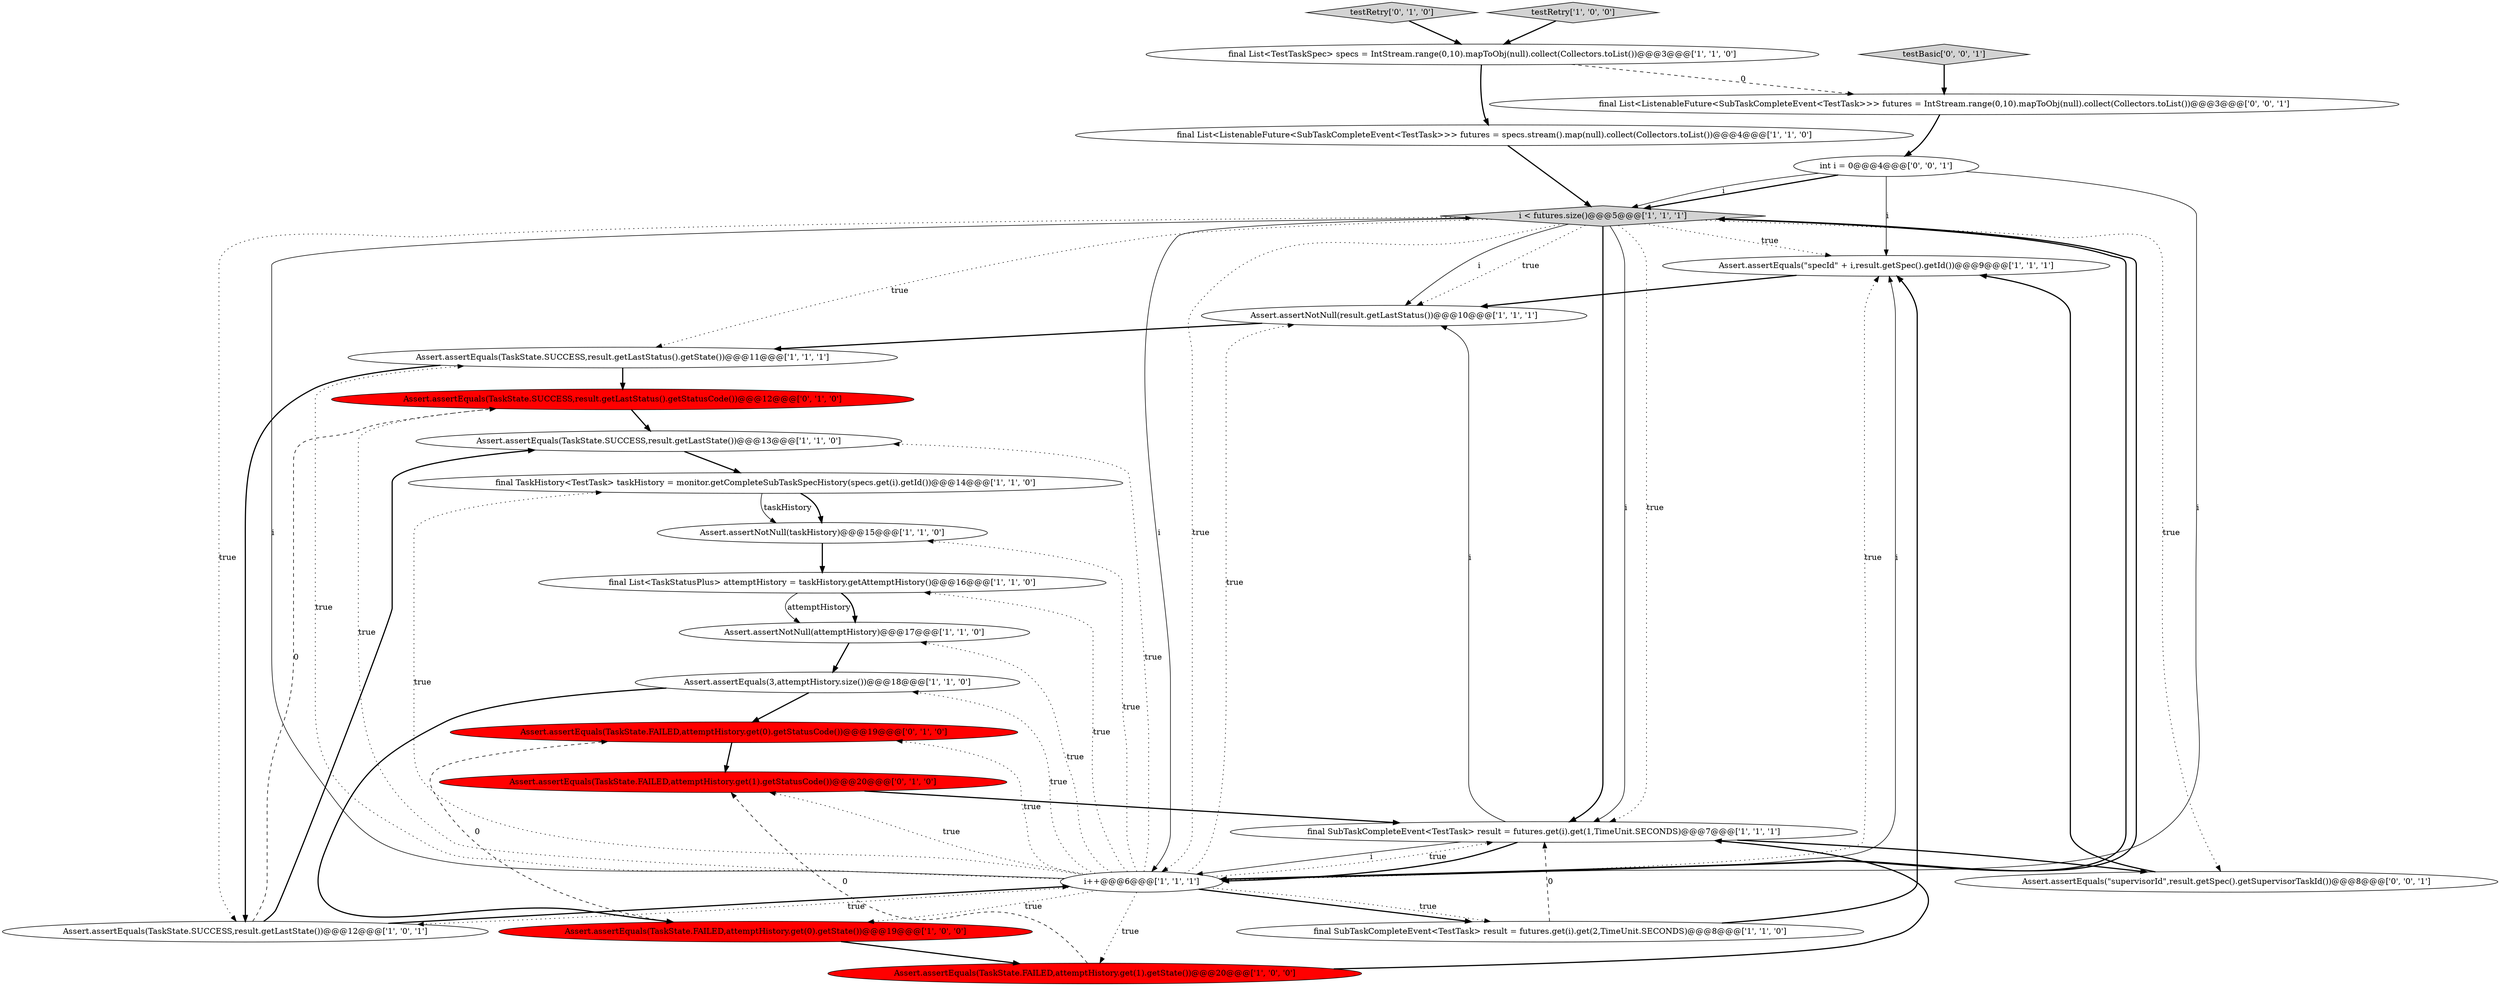 digraph {
20 [style = filled, label = "testRetry['0', '1', '0']", fillcolor = lightgray, shape = diamond image = "AAA0AAABBB2BBB"];
5 [style = filled, label = "final TaskHistory<TestTask> taskHistory = monitor.getCompleteSubTaskSpecHistory(specs.get(i).getId())@@@14@@@['1', '1', '0']", fillcolor = white, shape = ellipse image = "AAA0AAABBB1BBB"];
22 [style = filled, label = "Assert.assertEquals(TaskState.SUCCESS,result.getLastStatus().getStatusCode())@@@12@@@['0', '1', '0']", fillcolor = red, shape = ellipse image = "AAA1AAABBB2BBB"];
21 [style = filled, label = "Assert.assertEquals(TaskState.FAILED,attemptHistory.get(0).getStatusCode())@@@19@@@['0', '1', '0']", fillcolor = red, shape = ellipse image = "AAA1AAABBB2BBB"];
8 [style = filled, label = "final List<TestTaskSpec> specs = IntStream.range(0,10).mapToObj(null).collect(Collectors.toList())@@@3@@@['1', '1', '0']", fillcolor = white, shape = ellipse image = "AAA0AAABBB1BBB"];
14 [style = filled, label = "final SubTaskCompleteEvent<TestTask> result = futures.get(i).get(2,TimeUnit.SECONDS)@@@8@@@['1', '1', '0']", fillcolor = white, shape = ellipse image = "AAA0AAABBB1BBB"];
15 [style = filled, label = "final List<ListenableFuture<SubTaskCompleteEvent<TestTask>>> futures = specs.stream().map(null).collect(Collectors.toList())@@@4@@@['1', '1', '0']", fillcolor = white, shape = ellipse image = "AAA0AAABBB1BBB"];
4 [style = filled, label = "Assert.assertEquals(TaskState.FAILED,attemptHistory.get(1).getState())@@@20@@@['1', '0', '0']", fillcolor = red, shape = ellipse image = "AAA1AAABBB1BBB"];
17 [style = filled, label = "Assert.assertNotNull(taskHistory)@@@15@@@['1', '1', '0']", fillcolor = white, shape = ellipse image = "AAA0AAABBB1BBB"];
3 [style = filled, label = "Assert.assertEquals(3,attemptHistory.size())@@@18@@@['1', '1', '0']", fillcolor = white, shape = ellipse image = "AAA0AAABBB1BBB"];
26 [style = filled, label = "testBasic['0', '0', '1']", fillcolor = lightgray, shape = diamond image = "AAA0AAABBB3BBB"];
6 [style = filled, label = "testRetry['1', '0', '0']", fillcolor = lightgray, shape = diamond image = "AAA0AAABBB1BBB"];
2 [style = filled, label = "Assert.assertEquals(\"specId\" + i,result.getSpec().getId())@@@9@@@['1', '1', '1']", fillcolor = white, shape = ellipse image = "AAA0AAABBB1BBB"];
18 [style = filled, label = "Assert.assertEquals(TaskState.SUCCESS,result.getLastState())@@@13@@@['1', '1', '0']", fillcolor = white, shape = ellipse image = "AAA0AAABBB1BBB"];
0 [style = filled, label = "i++@@@6@@@['1', '1', '1']", fillcolor = white, shape = ellipse image = "AAA0AAABBB1BBB"];
13 [style = filled, label = "final List<TaskStatusPlus> attemptHistory = taskHistory.getAttemptHistory()@@@16@@@['1', '1', '0']", fillcolor = white, shape = ellipse image = "AAA0AAABBB1BBB"];
12 [style = filled, label = "final SubTaskCompleteEvent<TestTask> result = futures.get(i).get(1,TimeUnit.SECONDS)@@@7@@@['1', '1', '1']", fillcolor = white, shape = ellipse image = "AAA0AAABBB1BBB"];
9 [style = filled, label = "Assert.assertNotNull(attemptHistory)@@@17@@@['1', '1', '0']", fillcolor = white, shape = ellipse image = "AAA0AAABBB1BBB"];
10 [style = filled, label = "Assert.assertNotNull(result.getLastStatus())@@@10@@@['1', '1', '1']", fillcolor = white, shape = ellipse image = "AAA0AAABBB1BBB"];
19 [style = filled, label = "Assert.assertEquals(TaskState.FAILED,attemptHistory.get(1).getStatusCode())@@@20@@@['0', '1', '0']", fillcolor = red, shape = ellipse image = "AAA1AAABBB2BBB"];
1 [style = filled, label = "i < futures.size()@@@5@@@['1', '1', '1']", fillcolor = lightgray, shape = diamond image = "AAA0AAABBB1BBB"];
24 [style = filled, label = "final List<ListenableFuture<SubTaskCompleteEvent<TestTask>>> futures = IntStream.range(0,10).mapToObj(null).collect(Collectors.toList())@@@3@@@['0', '0', '1']", fillcolor = white, shape = ellipse image = "AAA0AAABBB3BBB"];
23 [style = filled, label = "Assert.assertEquals(\"supervisorId\",result.getSpec().getSupervisorTaskId())@@@8@@@['0', '0', '1']", fillcolor = white, shape = ellipse image = "AAA0AAABBB3BBB"];
11 [style = filled, label = "Assert.assertEquals(TaskState.SUCCESS,result.getLastStatus().getState())@@@11@@@['1', '1', '1']", fillcolor = white, shape = ellipse image = "AAA0AAABBB1BBB"];
16 [style = filled, label = "Assert.assertEquals(TaskState.SUCCESS,result.getLastState())@@@12@@@['1', '0', '1']", fillcolor = white, shape = ellipse image = "AAA0AAABBB1BBB"];
25 [style = filled, label = "int i = 0@@@4@@@['0', '0', '1']", fillcolor = white, shape = ellipse image = "AAA0AAABBB3BBB"];
7 [style = filled, label = "Assert.assertEquals(TaskState.FAILED,attemptHistory.get(0).getState())@@@19@@@['1', '0', '0']", fillcolor = red, shape = ellipse image = "AAA1AAABBB1BBB"];
11->16 [style = bold, label=""];
0->12 [style = dotted, label="true"];
16->0 [style = bold, label=""];
16->18 [style = bold, label=""];
25->1 [style = bold, label=""];
0->5 [style = dotted, label="true"];
8->15 [style = bold, label=""];
0->13 [style = dotted, label="true"];
12->0 [style = solid, label="i"];
21->19 [style = bold, label=""];
25->2 [style = solid, label="i"];
19->12 [style = bold, label=""];
25->0 [style = solid, label="i"];
0->10 [style = dotted, label="true"];
25->1 [style = solid, label="i"];
0->1 [style = solid, label="i"];
0->18 [style = dotted, label="true"];
0->19 [style = dotted, label="true"];
7->21 [style = dashed, label="0"];
1->11 [style = dotted, label="true"];
0->4 [style = dotted, label="true"];
12->10 [style = solid, label="i"];
1->0 [style = bold, label=""];
7->4 [style = bold, label=""];
8->24 [style = dashed, label="0"];
2->10 [style = bold, label=""];
5->17 [style = bold, label=""];
12->0 [style = bold, label=""];
26->24 [style = bold, label=""];
14->12 [style = dashed, label="0"];
4->19 [style = dashed, label="0"];
0->22 [style = dotted, label="true"];
1->16 [style = dotted, label="true"];
1->0 [style = solid, label="i"];
0->14 [style = bold, label=""];
22->18 [style = bold, label=""];
20->8 [style = bold, label=""];
0->21 [style = dotted, label="true"];
3->7 [style = bold, label=""];
13->9 [style = solid, label="attemptHistory"];
15->1 [style = bold, label=""];
1->10 [style = dotted, label="true"];
24->25 [style = bold, label=""];
18->5 [style = bold, label=""];
0->1 [style = bold, label=""];
1->12 [style = solid, label="i"];
1->12 [style = dotted, label="true"];
6->8 [style = bold, label=""];
1->10 [style = solid, label="i"];
1->12 [style = bold, label=""];
11->22 [style = bold, label=""];
4->12 [style = bold, label=""];
9->3 [style = bold, label=""];
0->17 [style = dotted, label="true"];
3->21 [style = bold, label=""];
0->14 [style = dotted, label="true"];
1->23 [style = dotted, label="true"];
14->2 [style = bold, label=""];
17->13 [style = bold, label=""];
13->9 [style = bold, label=""];
12->23 [style = bold, label=""];
23->2 [style = bold, label=""];
0->2 [style = dotted, label="true"];
0->16 [style = dotted, label="true"];
0->3 [style = dotted, label="true"];
1->0 [style = dotted, label="true"];
1->2 [style = dotted, label="true"];
0->11 [style = dotted, label="true"];
5->17 [style = solid, label="taskHistory"];
0->9 [style = dotted, label="true"];
0->7 [style = dotted, label="true"];
16->22 [style = dashed, label="0"];
10->11 [style = bold, label=""];
0->2 [style = solid, label="i"];
}
